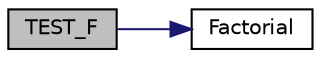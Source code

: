 digraph "TEST_F"
{
  edge [fontname="Helvetica",fontsize="10",labelfontname="Helvetica",labelfontsize="10"];
  node [fontname="Helvetica",fontsize="10",shape=record];
  rankdir="LR";
  Node0 [label="TEST_F",height=0.2,width=0.4,color="black", fillcolor="grey75", style="filled", fontcolor="black"];
  Node0 -> Node1 [color="midnightblue",fontsize="10",style="solid",fontname="Helvetica"];
  Node1 [label="Factorial",height=0.2,width=0.4,color="black", fillcolor="white", style="filled",URL="$d2/da5/sample1_8cc.html#a0e7da4d7a69c5b5afb707807aa177017"];
}
